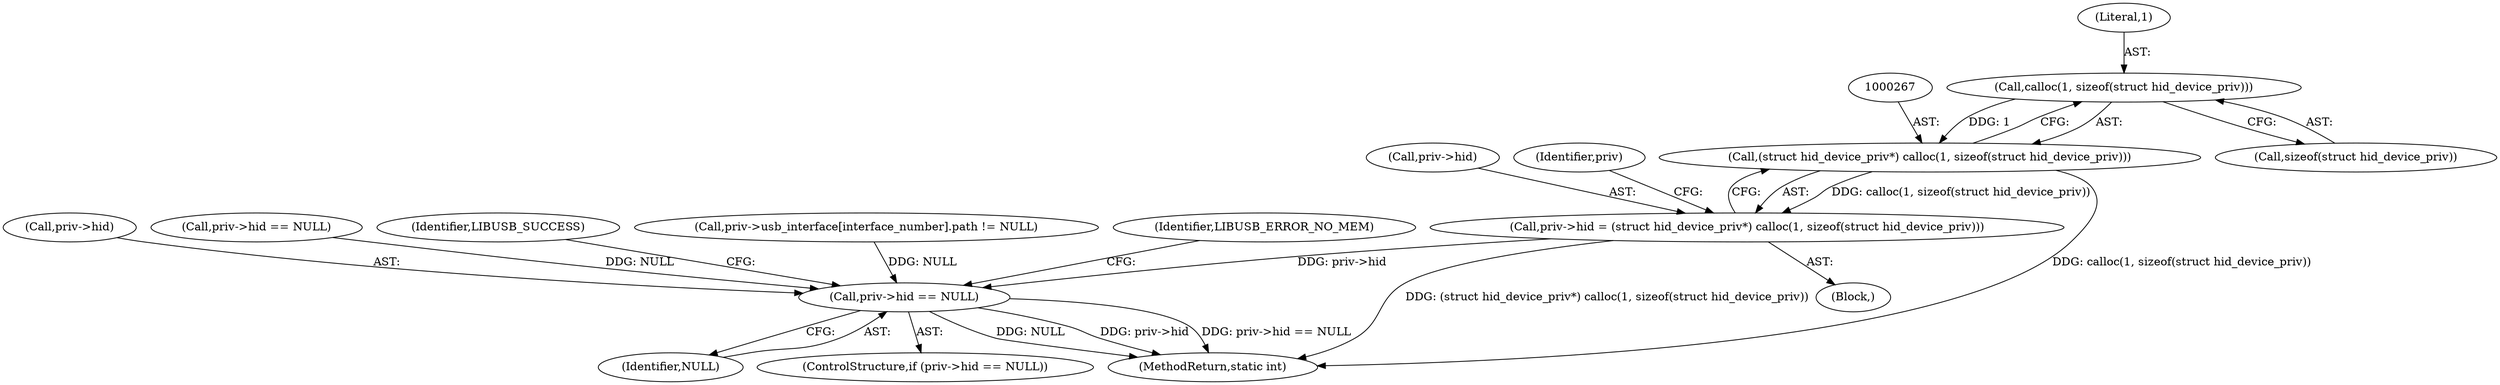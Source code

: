 digraph "1_Chrome_ac149a8d4371c0e01e0934fdd57b09e86f96b5b9_26@API" {
"1000268" [label="(Call,calloc(1, sizeof(struct hid_device_priv)))"];
"1000266" [label="(Call,(struct hid_device_priv*) calloc(1, sizeof(struct hid_device_priv)))"];
"1000262" [label="(Call,priv->hid = (struct hid_device_priv*) calloc(1, sizeof(struct hid_device_priv)))"];
"1000273" [label="(Call,priv->hid == NULL)"];
"1000268" [label="(Call,calloc(1, sizeof(struct hid_device_priv)))"];
"1000270" [label="(Call,sizeof(struct hid_device_priv))"];
"1000274" [label="(Call,priv->hid)"];
"1000256" [label="(Call,priv->hid == NULL)"];
"1000281" [label="(Identifier,LIBUSB_SUCCESS)"];
"1000282" [label="(MethodReturn,static int)"];
"1000277" [label="(Identifier,NULL)"];
"1000272" [label="(ControlStructure,if (priv->hid == NULL))"];
"1000196" [label="(Call,priv->usb_interface[interface_number].path != NULL)"];
"1000279" [label="(Identifier,LIBUSB_ERROR_NO_MEM)"];
"1000269" [label="(Literal,1)"];
"1000273" [label="(Call,priv->hid == NULL)"];
"1000263" [label="(Call,priv->hid)"];
"1000275" [label="(Identifier,priv)"];
"1000261" [label="(Block,)"];
"1000262" [label="(Call,priv->hid = (struct hid_device_priv*) calloc(1, sizeof(struct hid_device_priv)))"];
"1000266" [label="(Call,(struct hid_device_priv*) calloc(1, sizeof(struct hid_device_priv)))"];
"1000268" -> "1000266"  [label="AST: "];
"1000268" -> "1000270"  [label="CFG: "];
"1000269" -> "1000268"  [label="AST: "];
"1000270" -> "1000268"  [label="AST: "];
"1000266" -> "1000268"  [label="CFG: "];
"1000268" -> "1000266"  [label="DDG: 1"];
"1000266" -> "1000262"  [label="AST: "];
"1000267" -> "1000266"  [label="AST: "];
"1000262" -> "1000266"  [label="CFG: "];
"1000266" -> "1000282"  [label="DDG: calloc(1, sizeof(struct hid_device_priv))"];
"1000266" -> "1000262"  [label="DDG: calloc(1, sizeof(struct hid_device_priv))"];
"1000262" -> "1000261"  [label="AST: "];
"1000263" -> "1000262"  [label="AST: "];
"1000275" -> "1000262"  [label="CFG: "];
"1000262" -> "1000282"  [label="DDG: (struct hid_device_priv*) calloc(1, sizeof(struct hid_device_priv))"];
"1000262" -> "1000273"  [label="DDG: priv->hid"];
"1000273" -> "1000272"  [label="AST: "];
"1000273" -> "1000277"  [label="CFG: "];
"1000274" -> "1000273"  [label="AST: "];
"1000277" -> "1000273"  [label="AST: "];
"1000279" -> "1000273"  [label="CFG: "];
"1000281" -> "1000273"  [label="CFG: "];
"1000273" -> "1000282"  [label="DDG: priv->hid"];
"1000273" -> "1000282"  [label="DDG: priv->hid == NULL"];
"1000273" -> "1000282"  [label="DDG: NULL"];
"1000256" -> "1000273"  [label="DDG: NULL"];
"1000196" -> "1000273"  [label="DDG: NULL"];
}
